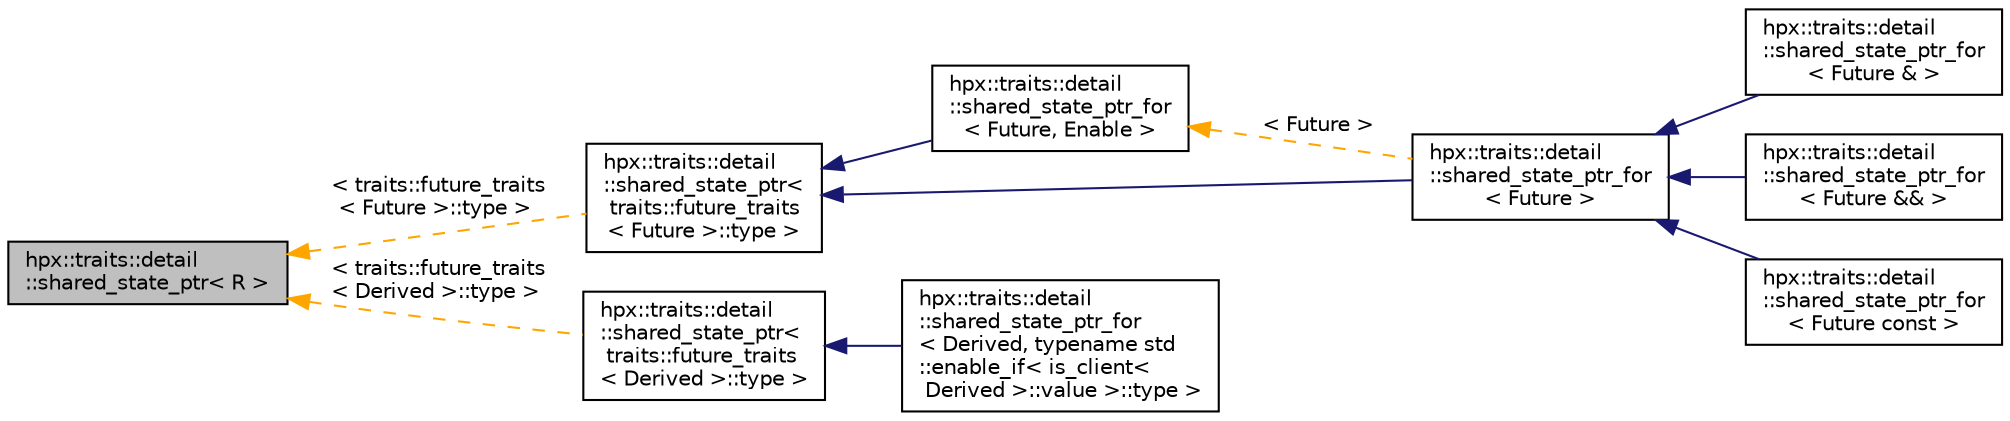 digraph "hpx::traits::detail::shared_state_ptr&lt; R &gt;"
{
  edge [fontname="Helvetica",fontsize="10",labelfontname="Helvetica",labelfontsize="10"];
  node [fontname="Helvetica",fontsize="10",shape=record];
  rankdir="LR";
  Node0 [label="hpx::traits::detail\l::shared_state_ptr\< R \>",height=0.2,width=0.4,color="black", fillcolor="grey75", style="filled", fontcolor="black"];
  Node0 -> Node1 [dir="back",color="orange",fontsize="10",style="dashed",label=" \< traits::future_traits\l\< Future \>::type \>" ,fontname="Helvetica"];
  Node1 [label="hpx::traits::detail\l::shared_state_ptr\<\l traits::future_traits\l\< Future \>::type \>",height=0.2,width=0.4,color="black", fillcolor="white", style="filled",URL="$d8/d87/structhpx_1_1traits_1_1detail_1_1shared__state__ptr.html"];
  Node1 -> Node2 [dir="back",color="midnightblue",fontsize="10",style="solid",fontname="Helvetica"];
  Node2 [label="hpx::traits::detail\l::shared_state_ptr_for\l\< Future, Enable \>",height=0.2,width=0.4,color="black", fillcolor="white", style="filled",URL="$d5/d7e/structhpx_1_1traits_1_1detail_1_1shared__state__ptr__for.html"];
  Node2 -> Node3 [dir="back",color="orange",fontsize="10",style="dashed",label=" \< Future \>" ,fontname="Helvetica"];
  Node3 [label="hpx::traits::detail\l::shared_state_ptr_for\l\< Future \>",height=0.2,width=0.4,color="black", fillcolor="white", style="filled",URL="$d5/d7e/structhpx_1_1traits_1_1detail_1_1shared__state__ptr__for.html"];
  Node3 -> Node4 [dir="back",color="midnightblue",fontsize="10",style="solid",fontname="Helvetica"];
  Node4 [label="hpx::traits::detail\l::shared_state_ptr_for\l\< Future & \>",height=0.2,width=0.4,color="black", fillcolor="white", style="filled",URL="$d1/df3/structhpx_1_1traits_1_1detail_1_1shared__state__ptr__for_3_01_future_01_6_01_4.html"];
  Node3 -> Node5 [dir="back",color="midnightblue",fontsize="10",style="solid",fontname="Helvetica"];
  Node5 [label="hpx::traits::detail\l::shared_state_ptr_for\l\< Future && \>",height=0.2,width=0.4,color="black", fillcolor="white", style="filled",URL="$dc/d9b/structhpx_1_1traits_1_1detail_1_1shared__state__ptr__for_3_01_future_01_6_6_01_4.html"];
  Node3 -> Node6 [dir="back",color="midnightblue",fontsize="10",style="solid",fontname="Helvetica"];
  Node6 [label="hpx::traits::detail\l::shared_state_ptr_for\l\< Future const \>",height=0.2,width=0.4,color="black", fillcolor="white", style="filled",URL="$d7/db3/structhpx_1_1traits_1_1detail_1_1shared__state__ptr__for_3_01_future_01const_01_4.html"];
  Node1 -> Node3 [dir="back",color="midnightblue",fontsize="10",style="solid",fontname="Helvetica"];
  Node0 -> Node7 [dir="back",color="orange",fontsize="10",style="dashed",label=" \< traits::future_traits\l\< Derived \>::type \>" ,fontname="Helvetica"];
  Node7 [label="hpx::traits::detail\l::shared_state_ptr\<\l traits::future_traits\l\< Derived \>::type \>",height=0.2,width=0.4,color="black", fillcolor="white", style="filled",URL="$d8/d87/structhpx_1_1traits_1_1detail_1_1shared__state__ptr.html"];
  Node7 -> Node8 [dir="back",color="midnightblue",fontsize="10",style="solid",fontname="Helvetica"];
  Node8 [label="hpx::traits::detail\l::shared_state_ptr_for\l\< Derived, typename std\l::enable_if\< is_client\<\l Derived \>::value \>::type \>",height=0.2,width=0.4,color="black", fillcolor="white", style="filled",URL="$df/d24/structhpx_1_1traits_1_1detail_1_1shared__state__ptr__for_3_01_derived_00_01typename_01std_1_1ena8c78f4e28b5e59b3ca07ca498951b387.html"];
}
